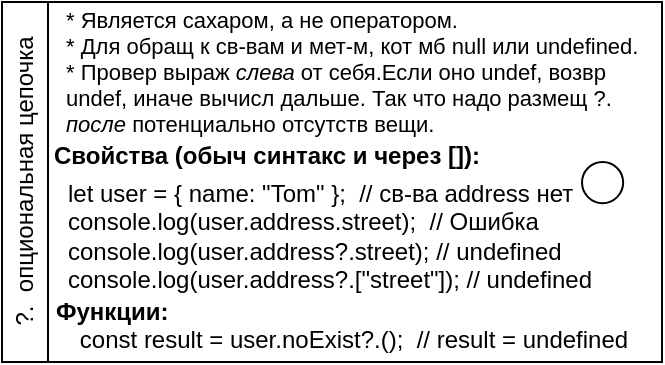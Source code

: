 <mxfile version="21.2.1" type="device">
  <diagram name="Page-1" id="xKLi1VYauy1XTdifKRGh">
    <mxGraphModel dx="1434" dy="75" grid="1" gridSize="10" guides="1" tooltips="1" connect="1" arrows="1" fold="1" page="1" pageScale="1" pageWidth="1169" pageHeight="827" math="0" shadow="0">
      <root>
        <mxCell id="0" />
        <mxCell id="1" parent="0" />
        <mxCell id="M7Bd20gSjHg11Doz2dbJ-1" value="?.&amp;nbsp; опциональная цепочка" style="swimlane;horizontal=0;whiteSpace=wrap;html=1;swimlaneLine=1;fontStyle=0;align=center;verticalAlign=middle;" vertex="1" parent="1">
          <mxGeometry x="70" y="880" width="330" height="180" as="geometry">
            <mxRectangle x="-350" y="180" width="40" height="150" as="alternateBounds" />
          </mxGeometry>
        </mxCell>
        <mxCell id="M7Bd20gSjHg11Doz2dbJ-2" value="" style="ellipse;whiteSpace=wrap;html=1;aspect=fixed;" vertex="1" parent="M7Bd20gSjHg11Doz2dbJ-1">
          <mxGeometry x="290" y="80" width="20.58" height="20.58" as="geometry" />
        </mxCell>
        <mxCell id="M7Bd20gSjHg11Doz2dbJ-3" value="* Является сахаром, а не оператором.&lt;br style=&quot;font-size: 11px;&quot;&gt;&lt;div style=&quot;font-size: 11px;&quot;&gt;&lt;span style=&quot;background-color: initial; font-size: 11px;&quot;&gt;* Для обращ к св-вам и мет-м, кот мб null или undefined.&lt;/span&gt;&lt;/div&gt;&lt;div style=&quot;font-size: 11px;&quot;&gt;&lt;span style=&quot;background-color: initial; font-size: 11px;&quot;&gt;* Провер выраж &lt;i style=&quot;font-size: 11px;&quot;&gt;слева&lt;/i&gt; от себя.Если оно undef, возвр undef, иначе вычисл дальше. Так что надо размещ ?. &lt;i style=&quot;font-size: 11px;&quot;&gt;после &lt;/i&gt;потенциально отсутств вещи.&lt;/span&gt;&lt;/div&gt;" style="text;html=1;strokeColor=none;fillColor=none;align=left;verticalAlign=middle;whiteSpace=wrap;rounded=0;fontSize=11;" vertex="1" parent="M7Bd20gSjHg11Doz2dbJ-1">
          <mxGeometry x="30" y="5" width="290" height="60" as="geometry" />
        </mxCell>
        <mxCell id="M7Bd20gSjHg11Doz2dbJ-4" value="let user = { name: &quot;Tom&quot; };&amp;nbsp; // св-ва address нет&lt;br&gt;console.log(user.address.street);&amp;nbsp; // Ошибка&lt;br&gt;console.log(user.address?.street);  // undefined&lt;br&gt;console.log(user.address?.[&quot;street&quot;]);  // undefined" style="text;html=1;strokeColor=none;fillColor=none;align=left;verticalAlign=middle;whiteSpace=wrap;rounded=0;" vertex="1" parent="M7Bd20gSjHg11Doz2dbJ-1">
          <mxGeometry x="31" y="87" width="270" height="60" as="geometry" />
        </mxCell>
        <mxCell id="M7Bd20gSjHg11Doz2dbJ-5" value="Cвойства (обыч синтакс и через []):" style="text;html=1;strokeColor=none;fillColor=none;align=left;verticalAlign=middle;whiteSpace=wrap;rounded=0;fontStyle=1" vertex="1" parent="M7Bd20gSjHg11Doz2dbJ-1">
          <mxGeometry x="24" y="62" width="230" height="30" as="geometry" />
        </mxCell>
        <mxCell id="M7Bd20gSjHg11Doz2dbJ-6" value="Функции:" style="text;html=1;strokeColor=none;fillColor=none;align=left;verticalAlign=middle;whiteSpace=wrap;rounded=0;fontStyle=1" vertex="1" parent="M7Bd20gSjHg11Doz2dbJ-1">
          <mxGeometry x="25" y="146" width="230" height="17" as="geometry" />
        </mxCell>
        <mxCell id="M7Bd20gSjHg11Doz2dbJ-7" value="const result = user.noExist?.();&amp;nbsp; // result = undefined" style="text;html=1;strokeColor=none;fillColor=none;align=center;verticalAlign=middle;whiteSpace=wrap;rounded=0;" vertex="1" parent="M7Bd20gSjHg11Doz2dbJ-1">
          <mxGeometry x="36" y="160" width="280" height="17" as="geometry" />
        </mxCell>
      </root>
    </mxGraphModel>
  </diagram>
</mxfile>
